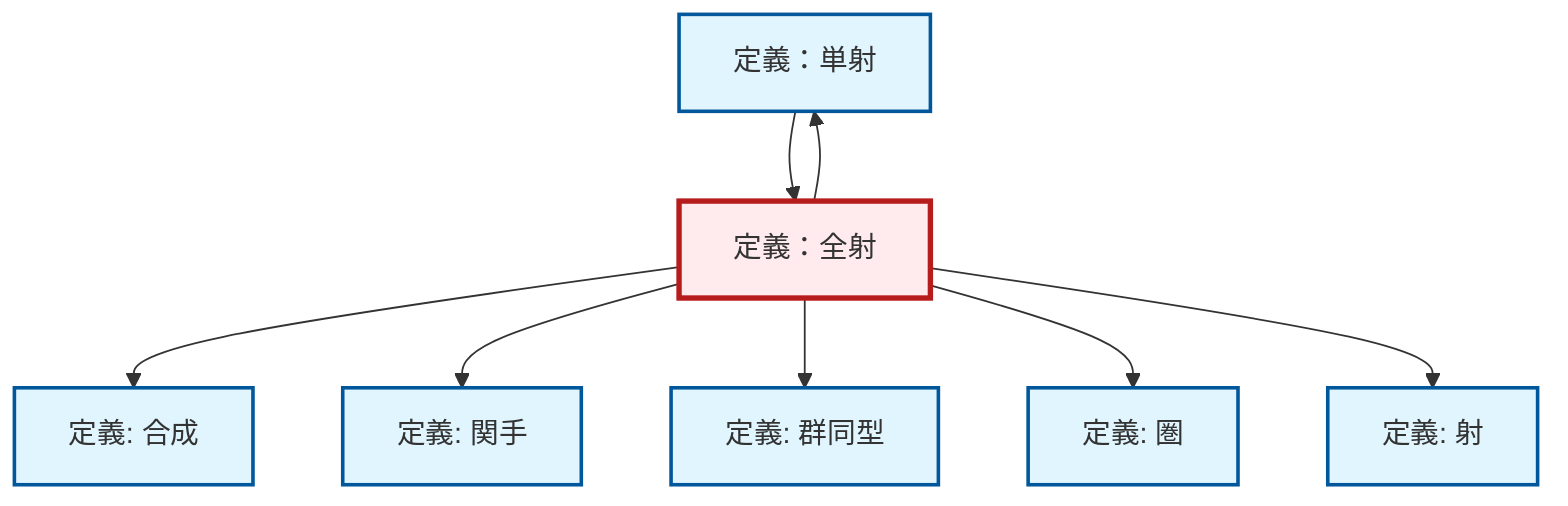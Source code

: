 graph TD
    classDef definition fill:#e1f5fe,stroke:#01579b,stroke-width:2px
    classDef theorem fill:#f3e5f5,stroke:#4a148c,stroke-width:2px
    classDef axiom fill:#fff3e0,stroke:#e65100,stroke-width:2px
    classDef example fill:#e8f5e9,stroke:#1b5e20,stroke-width:2px
    classDef current fill:#ffebee,stroke:#b71c1c,stroke-width:3px
    def-isomorphism["定義: 群同型"]:::definition
    def-composition["定義: 合成"]:::definition
    def-category["定義: 圏"]:::definition
    def-monomorphism["定義：単射"]:::definition
    def-functor["定義: 関手"]:::definition
    def-morphism["定義: 射"]:::definition
    def-epimorphism["定義：全射"]:::definition
    def-epimorphism --> def-composition
    def-epimorphism --> def-functor
    def-epimorphism --> def-isomorphism
    def-epimorphism --> def-category
    def-epimorphism --> def-monomorphism
    def-epimorphism --> def-morphism
    def-monomorphism --> def-epimorphism
    class def-epimorphism current